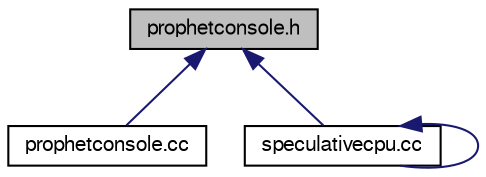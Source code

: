 digraph G
{
  edge [fontname="FreeSans",fontsize="10",labelfontname="FreeSans",labelfontsize="10"];
  node [fontname="FreeSans",fontsize="10",shape=record];
  Node1 [label="prophetconsole.h",height=0.2,width=0.4,color="black", fillcolor="grey75", style="filled" fontcolor="black"];
  Node1 -> Node2 [dir=back,color="midnightblue",fontsize="10",style="solid"];
  Node2 [label="prophetconsole.cc",height=0.2,width=0.4,color="black", fillcolor="white", style="filled",URL="$prophetconsole_8cc.html"];
  Node1 -> Node3 [dir=back,color="midnightblue",fontsize="10",style="solid"];
  Node3 [label="speculativecpu.cc",height=0.2,width=0.4,color="black", fillcolor="white", style="filled",URL="$speculativecpu_8cc.html"];
  Node3 -> Node3 [dir=back,color="midnightblue",fontsize="10",style="solid"];
}
